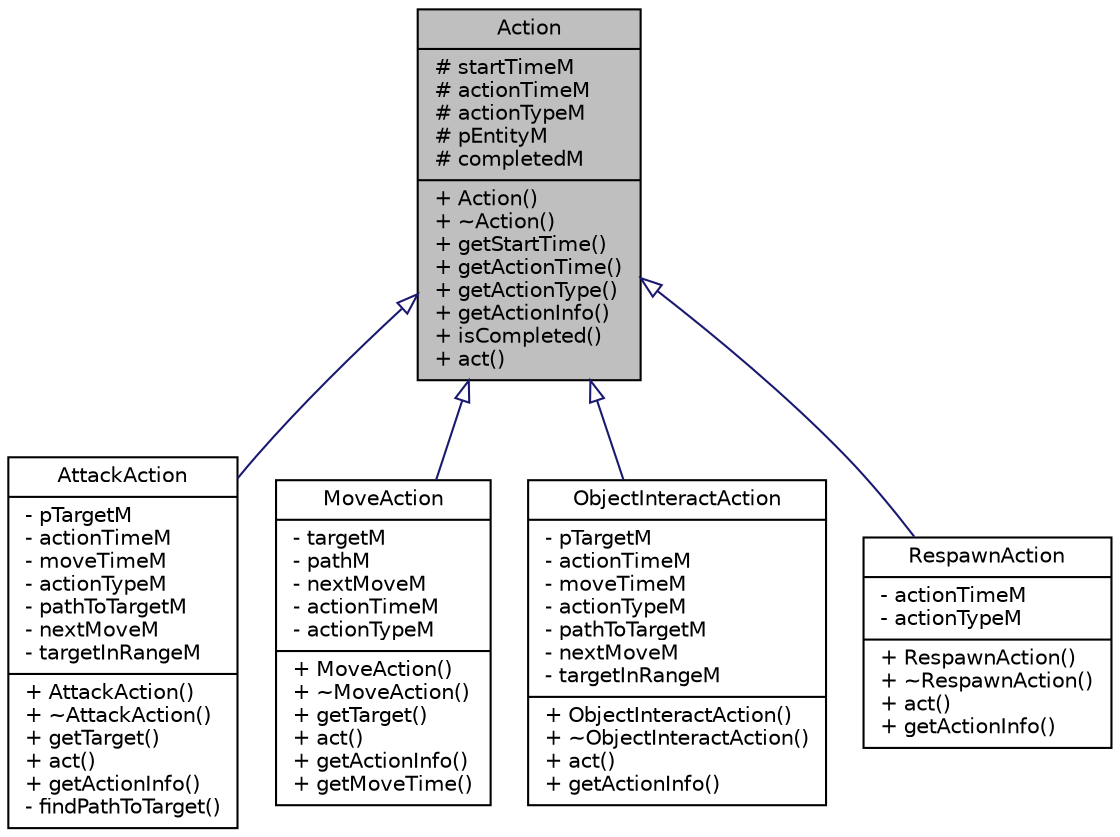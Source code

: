 digraph "Action"
{
 // LATEX_PDF_SIZE
  edge [fontname="Helvetica",fontsize="10",labelfontname="Helvetica",labelfontsize="10"];
  node [fontname="Helvetica",fontsize="10",shape=record];
  Node1 [label="{Action\n|# startTimeM\l# actionTimeM\l# actionTypeM\l# pEntityM\l# completedM\l|+ Action()\l+ ~Action()\l+ getStartTime()\l+ getActionTime()\l+ getActionType()\l+ getActionInfo()\l+ isCompleted()\l+ act()\l}",height=0.2,width=0.4,color="black", fillcolor="grey75", style="filled", fontcolor="black",tooltip="Represents an action that an entity can perform."];
  Node1 -> Node2 [dir="back",color="midnightblue",fontsize="10",style="solid",arrowtail="onormal",fontname="Helvetica"];
  Node2 [label="{AttackAction\n|- pTargetM\l- actionTimeM\l- moveTimeM\l- actionTypeM\l- pathToTargetM\l- nextMoveM\l- targetInRangeM\l|+ AttackAction()\l+ ~AttackAction()\l+ getTarget()\l+ act()\l+ getActionInfo()\l- findPathToTarget()\l}",height=0.2,width=0.4,color="black", fillcolor="white", style="filled",URL="$classAttackAction.html",tooltip="Action used for attacks."];
  Node1 -> Node3 [dir="back",color="midnightblue",fontsize="10",style="solid",arrowtail="onormal",fontname="Helvetica"];
  Node3 [label="{MoveAction\n|- targetM\l- pathM\l- nextMoveM\l- actionTimeM\l- actionTypeM\l|+ MoveAction()\l+ ~MoveAction()\l+ getTarget()\l+ act()\l+ getActionInfo()\l+ getMoveTime()\l}",height=0.2,width=0.4,color="black", fillcolor="white", style="filled",URL="$classMoveAction.html",tooltip="Action used for moving."];
  Node1 -> Node4 [dir="back",color="midnightblue",fontsize="10",style="solid",arrowtail="onormal",fontname="Helvetica"];
  Node4 [label="{ObjectInteractAction\n|- pTargetM\l- actionTimeM\l- moveTimeM\l- actionTypeM\l- pathToTargetM\l- nextMoveM\l- targetInRangeM\l|+ ObjectInteractAction()\l+ ~ObjectInteractAction()\l+ act()\l+ getActionInfo()\l}",height=0.2,width=0.4,color="black", fillcolor="white", style="filled",URL="$classObjectInteractAction.html",tooltip="Actions used for interacting with objects."];
  Node1 -> Node5 [dir="back",color="midnightblue",fontsize="10",style="solid",arrowtail="onormal",fontname="Helvetica"];
  Node5 [label="{RespawnAction\n|- actionTimeM\l- actionTypeM\l|+ RespawnAction()\l+ ~RespawnAction()\l+ act()\l+ getActionInfo()\l}",height=0.2,width=0.4,color="black", fillcolor="white", style="filled",URL="$classRespawnAction.html",tooltip="Action used for respawning entities."];
}
